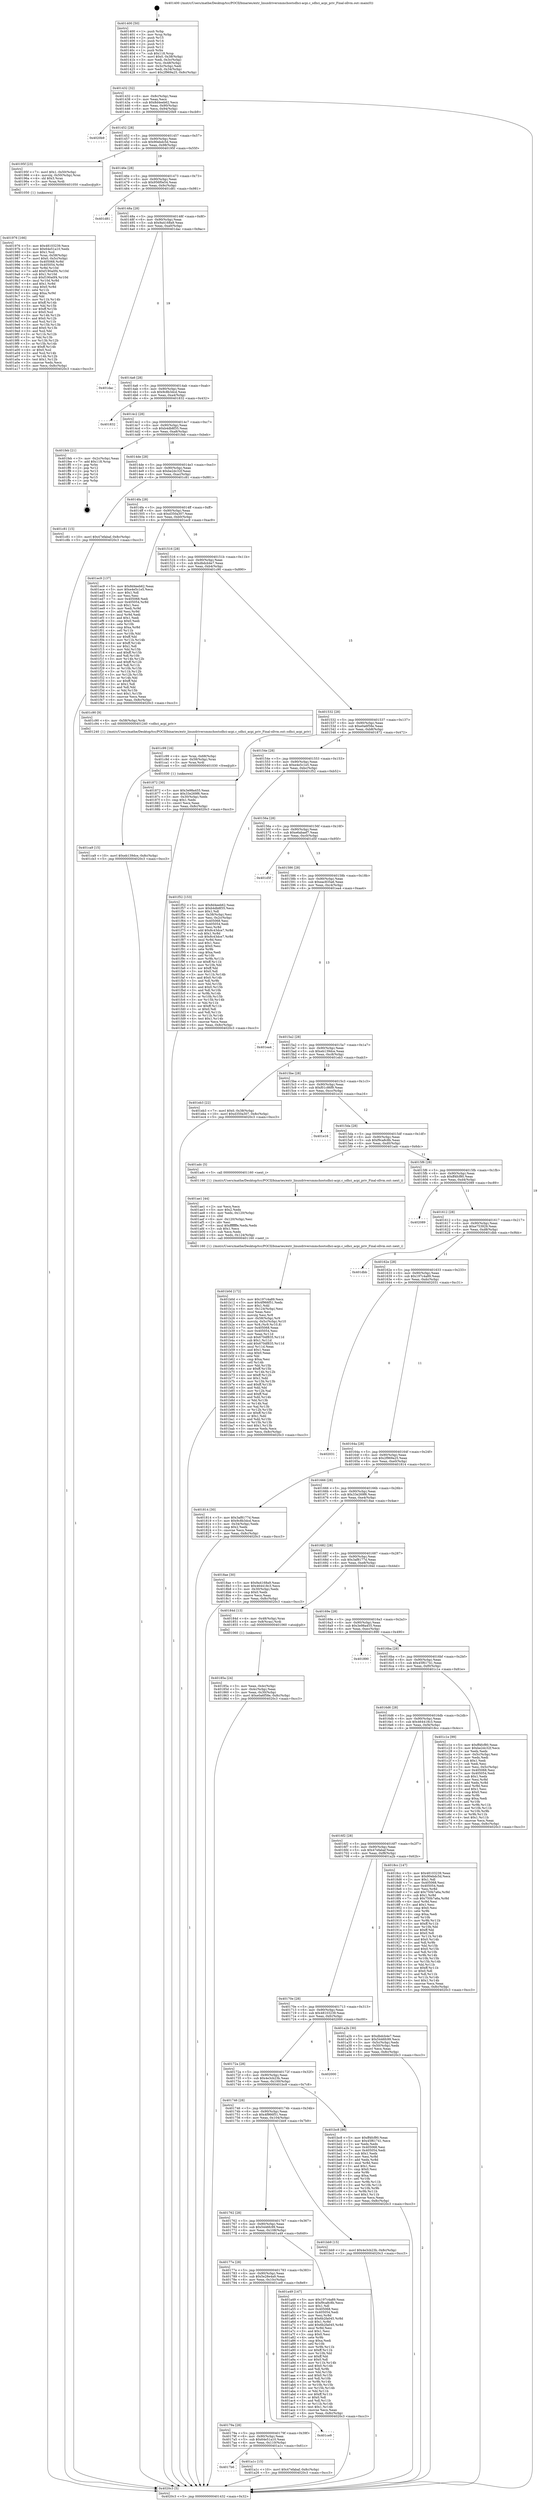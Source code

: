 digraph "0x401400" {
  label = "0x401400 (/mnt/c/Users/mathe/Desktop/tcc/POCII/binaries/extr_linuxdriversmmchostsdhci-acpi.c_sdhci_acpi_priv_Final-ollvm.out::main(0))"
  labelloc = "t"
  node[shape=record]

  Entry [label="",width=0.3,height=0.3,shape=circle,fillcolor=black,style=filled]
  "0x401432" [label="{
     0x401432 [32]\l
     | [instrs]\l
     &nbsp;&nbsp;0x401432 \<+6\>: mov -0x8c(%rbp),%eax\l
     &nbsp;&nbsp;0x401438 \<+2\>: mov %eax,%ecx\l
     &nbsp;&nbsp;0x40143a \<+6\>: sub $0x8d4eeb62,%ecx\l
     &nbsp;&nbsp;0x401440 \<+6\>: mov %eax,-0x90(%rbp)\l
     &nbsp;&nbsp;0x401446 \<+6\>: mov %ecx,-0x94(%rbp)\l
     &nbsp;&nbsp;0x40144c \<+6\>: je 00000000004020b9 \<main+0xcb9\>\l
  }"]
  "0x4020b9" [label="{
     0x4020b9\l
  }", style=dashed]
  "0x401452" [label="{
     0x401452 [28]\l
     | [instrs]\l
     &nbsp;&nbsp;0x401452 \<+5\>: jmp 0000000000401457 \<main+0x57\>\l
     &nbsp;&nbsp;0x401457 \<+6\>: mov -0x90(%rbp),%eax\l
     &nbsp;&nbsp;0x40145d \<+5\>: sub $0x90ebdc5d,%eax\l
     &nbsp;&nbsp;0x401462 \<+6\>: mov %eax,-0x98(%rbp)\l
     &nbsp;&nbsp;0x401468 \<+6\>: je 000000000040195f \<main+0x55f\>\l
  }"]
  Exit [label="",width=0.3,height=0.3,shape=circle,fillcolor=black,style=filled,peripheries=2]
  "0x40195f" [label="{
     0x40195f [23]\l
     | [instrs]\l
     &nbsp;&nbsp;0x40195f \<+7\>: movl $0x1,-0x50(%rbp)\l
     &nbsp;&nbsp;0x401966 \<+4\>: movslq -0x50(%rbp),%rax\l
     &nbsp;&nbsp;0x40196a \<+4\>: shl $0x3,%rax\l
     &nbsp;&nbsp;0x40196e \<+3\>: mov %rax,%rdi\l
     &nbsp;&nbsp;0x401971 \<+5\>: call 0000000000401050 \<malloc@plt\>\l
     | [calls]\l
     &nbsp;&nbsp;0x401050 \{1\} (unknown)\l
  }"]
  "0x40146e" [label="{
     0x40146e [28]\l
     | [instrs]\l
     &nbsp;&nbsp;0x40146e \<+5\>: jmp 0000000000401473 \<main+0x73\>\l
     &nbsp;&nbsp;0x401473 \<+6\>: mov -0x90(%rbp),%eax\l
     &nbsp;&nbsp;0x401479 \<+5\>: sub $0x956f0e54,%eax\l
     &nbsp;&nbsp;0x40147e \<+6\>: mov %eax,-0x9c(%rbp)\l
     &nbsp;&nbsp;0x401484 \<+6\>: je 0000000000401d81 \<main+0x981\>\l
  }"]
  "0x401ca9" [label="{
     0x401ca9 [15]\l
     | [instrs]\l
     &nbsp;&nbsp;0x401ca9 \<+10\>: movl $0xeb139dce,-0x8c(%rbp)\l
     &nbsp;&nbsp;0x401cb3 \<+5\>: jmp 00000000004020c3 \<main+0xcc3\>\l
  }"]
  "0x401d81" [label="{
     0x401d81\l
  }", style=dashed]
  "0x40148a" [label="{
     0x40148a [28]\l
     | [instrs]\l
     &nbsp;&nbsp;0x40148a \<+5\>: jmp 000000000040148f \<main+0x8f\>\l
     &nbsp;&nbsp;0x40148f \<+6\>: mov -0x90(%rbp),%eax\l
     &nbsp;&nbsp;0x401495 \<+5\>: sub $0x9a4168a9,%eax\l
     &nbsp;&nbsp;0x40149a \<+6\>: mov %eax,-0xa0(%rbp)\l
     &nbsp;&nbsp;0x4014a0 \<+6\>: je 0000000000401dac \<main+0x9ac\>\l
  }"]
  "0x401c99" [label="{
     0x401c99 [16]\l
     | [instrs]\l
     &nbsp;&nbsp;0x401c99 \<+4\>: mov %rax,-0x68(%rbp)\l
     &nbsp;&nbsp;0x401c9d \<+4\>: mov -0x58(%rbp),%rax\l
     &nbsp;&nbsp;0x401ca1 \<+3\>: mov %rax,%rdi\l
     &nbsp;&nbsp;0x401ca4 \<+5\>: call 0000000000401030 \<free@plt\>\l
     | [calls]\l
     &nbsp;&nbsp;0x401030 \{1\} (unknown)\l
  }"]
  "0x401dac" [label="{
     0x401dac\l
  }", style=dashed]
  "0x4014a6" [label="{
     0x4014a6 [28]\l
     | [instrs]\l
     &nbsp;&nbsp;0x4014a6 \<+5\>: jmp 00000000004014ab \<main+0xab\>\l
     &nbsp;&nbsp;0x4014ab \<+6\>: mov -0x90(%rbp),%eax\l
     &nbsp;&nbsp;0x4014b1 \<+5\>: sub $0x9c8b3dcd,%eax\l
     &nbsp;&nbsp;0x4014b6 \<+6\>: mov %eax,-0xa4(%rbp)\l
     &nbsp;&nbsp;0x4014bc \<+6\>: je 0000000000401832 \<main+0x432\>\l
  }"]
  "0x401b0d" [label="{
     0x401b0d [172]\l
     | [instrs]\l
     &nbsp;&nbsp;0x401b0d \<+5\>: mov $0x197c4a89,%ecx\l
     &nbsp;&nbsp;0x401b12 \<+5\>: mov $0x4f966f51,%edx\l
     &nbsp;&nbsp;0x401b17 \<+3\>: mov $0x1,%dil\l
     &nbsp;&nbsp;0x401b1a \<+6\>: mov -0x124(%rbp),%esi\l
     &nbsp;&nbsp;0x401b20 \<+3\>: imul %eax,%esi\l
     &nbsp;&nbsp;0x401b23 \<+3\>: movslq %esi,%r8\l
     &nbsp;&nbsp;0x401b26 \<+4\>: mov -0x58(%rbp),%r9\l
     &nbsp;&nbsp;0x401b2a \<+4\>: movslq -0x5c(%rbp),%r10\l
     &nbsp;&nbsp;0x401b2e \<+4\>: mov %r8,(%r9,%r10,8)\l
     &nbsp;&nbsp;0x401b32 \<+7\>: mov 0x405068,%eax\l
     &nbsp;&nbsp;0x401b39 \<+7\>: mov 0x405054,%esi\l
     &nbsp;&nbsp;0x401b40 \<+3\>: mov %eax,%r11d\l
     &nbsp;&nbsp;0x401b43 \<+7\>: sub $0x670df835,%r11d\l
     &nbsp;&nbsp;0x401b4a \<+4\>: sub $0x1,%r11d\l
     &nbsp;&nbsp;0x401b4e \<+7\>: add $0x670df835,%r11d\l
     &nbsp;&nbsp;0x401b55 \<+4\>: imul %r11d,%eax\l
     &nbsp;&nbsp;0x401b59 \<+3\>: and $0x1,%eax\l
     &nbsp;&nbsp;0x401b5c \<+3\>: cmp $0x0,%eax\l
     &nbsp;&nbsp;0x401b5f \<+3\>: sete %bl\l
     &nbsp;&nbsp;0x401b62 \<+3\>: cmp $0xa,%esi\l
     &nbsp;&nbsp;0x401b65 \<+4\>: setl %r14b\l
     &nbsp;&nbsp;0x401b69 \<+3\>: mov %bl,%r15b\l
     &nbsp;&nbsp;0x401b6c \<+4\>: xor $0xff,%r15b\l
     &nbsp;&nbsp;0x401b70 \<+3\>: mov %r14b,%r12b\l
     &nbsp;&nbsp;0x401b73 \<+4\>: xor $0xff,%r12b\l
     &nbsp;&nbsp;0x401b77 \<+4\>: xor $0x1,%dil\l
     &nbsp;&nbsp;0x401b7b \<+3\>: mov %r15b,%r13b\l
     &nbsp;&nbsp;0x401b7e \<+4\>: and $0xff,%r13b\l
     &nbsp;&nbsp;0x401b82 \<+3\>: and %dil,%bl\l
     &nbsp;&nbsp;0x401b85 \<+3\>: mov %r12b,%al\l
     &nbsp;&nbsp;0x401b88 \<+2\>: and $0xff,%al\l
     &nbsp;&nbsp;0x401b8a \<+3\>: and %dil,%r14b\l
     &nbsp;&nbsp;0x401b8d \<+3\>: or %bl,%r13b\l
     &nbsp;&nbsp;0x401b90 \<+3\>: or %r14b,%al\l
     &nbsp;&nbsp;0x401b93 \<+3\>: xor %al,%r13b\l
     &nbsp;&nbsp;0x401b96 \<+3\>: or %r12b,%r15b\l
     &nbsp;&nbsp;0x401b99 \<+4\>: xor $0xff,%r15b\l
     &nbsp;&nbsp;0x401b9d \<+4\>: or $0x1,%dil\l
     &nbsp;&nbsp;0x401ba1 \<+3\>: and %dil,%r15b\l
     &nbsp;&nbsp;0x401ba4 \<+3\>: or %r15b,%r13b\l
     &nbsp;&nbsp;0x401ba7 \<+4\>: test $0x1,%r13b\l
     &nbsp;&nbsp;0x401bab \<+3\>: cmovne %edx,%ecx\l
     &nbsp;&nbsp;0x401bae \<+6\>: mov %ecx,-0x8c(%rbp)\l
     &nbsp;&nbsp;0x401bb4 \<+5\>: jmp 00000000004020c3 \<main+0xcc3\>\l
  }"]
  "0x401832" [label="{
     0x401832\l
  }", style=dashed]
  "0x4014c2" [label="{
     0x4014c2 [28]\l
     | [instrs]\l
     &nbsp;&nbsp;0x4014c2 \<+5\>: jmp 00000000004014c7 \<main+0xc7\>\l
     &nbsp;&nbsp;0x4014c7 \<+6\>: mov -0x90(%rbp),%eax\l
     &nbsp;&nbsp;0x4014cd \<+5\>: sub $0xb4db8f35,%eax\l
     &nbsp;&nbsp;0x4014d2 \<+6\>: mov %eax,-0xa8(%rbp)\l
     &nbsp;&nbsp;0x4014d8 \<+6\>: je 0000000000401feb \<main+0xbeb\>\l
  }"]
  "0x401ae1" [label="{
     0x401ae1 [44]\l
     | [instrs]\l
     &nbsp;&nbsp;0x401ae1 \<+2\>: xor %ecx,%ecx\l
     &nbsp;&nbsp;0x401ae3 \<+5\>: mov $0x2,%edx\l
     &nbsp;&nbsp;0x401ae8 \<+6\>: mov %edx,-0x120(%rbp)\l
     &nbsp;&nbsp;0x401aee \<+1\>: cltd\l
     &nbsp;&nbsp;0x401aef \<+6\>: mov -0x120(%rbp),%esi\l
     &nbsp;&nbsp;0x401af5 \<+2\>: idiv %esi\l
     &nbsp;&nbsp;0x401af7 \<+6\>: imul $0xfffffffe,%edx,%edx\l
     &nbsp;&nbsp;0x401afd \<+3\>: sub $0x1,%ecx\l
     &nbsp;&nbsp;0x401b00 \<+2\>: sub %ecx,%edx\l
     &nbsp;&nbsp;0x401b02 \<+6\>: mov %edx,-0x124(%rbp)\l
     &nbsp;&nbsp;0x401b08 \<+5\>: call 0000000000401160 \<next_i\>\l
     | [calls]\l
     &nbsp;&nbsp;0x401160 \{1\} (/mnt/c/Users/mathe/Desktop/tcc/POCII/binaries/extr_linuxdriversmmchostsdhci-acpi.c_sdhci_acpi_priv_Final-ollvm.out::next_i)\l
  }"]
  "0x401feb" [label="{
     0x401feb [21]\l
     | [instrs]\l
     &nbsp;&nbsp;0x401feb \<+3\>: mov -0x2c(%rbp),%eax\l
     &nbsp;&nbsp;0x401fee \<+7\>: add $0x118,%rsp\l
     &nbsp;&nbsp;0x401ff5 \<+1\>: pop %rbx\l
     &nbsp;&nbsp;0x401ff6 \<+2\>: pop %r12\l
     &nbsp;&nbsp;0x401ff8 \<+2\>: pop %r13\l
     &nbsp;&nbsp;0x401ffa \<+2\>: pop %r14\l
     &nbsp;&nbsp;0x401ffc \<+2\>: pop %r15\l
     &nbsp;&nbsp;0x401ffe \<+1\>: pop %rbp\l
     &nbsp;&nbsp;0x401fff \<+1\>: ret\l
  }"]
  "0x4014de" [label="{
     0x4014de [28]\l
     | [instrs]\l
     &nbsp;&nbsp;0x4014de \<+5\>: jmp 00000000004014e3 \<main+0xe3\>\l
     &nbsp;&nbsp;0x4014e3 \<+6\>: mov -0x90(%rbp),%eax\l
     &nbsp;&nbsp;0x4014e9 \<+5\>: sub $0xbe2dc32f,%eax\l
     &nbsp;&nbsp;0x4014ee \<+6\>: mov %eax,-0xac(%rbp)\l
     &nbsp;&nbsp;0x4014f4 \<+6\>: je 0000000000401c81 \<main+0x881\>\l
  }"]
  "0x4017b6" [label="{
     0x4017b6\l
  }", style=dashed]
  "0x401c81" [label="{
     0x401c81 [15]\l
     | [instrs]\l
     &nbsp;&nbsp;0x401c81 \<+10\>: movl $0x47efabaf,-0x8c(%rbp)\l
     &nbsp;&nbsp;0x401c8b \<+5\>: jmp 00000000004020c3 \<main+0xcc3\>\l
  }"]
  "0x4014fa" [label="{
     0x4014fa [28]\l
     | [instrs]\l
     &nbsp;&nbsp;0x4014fa \<+5\>: jmp 00000000004014ff \<main+0xff\>\l
     &nbsp;&nbsp;0x4014ff \<+6\>: mov -0x90(%rbp),%eax\l
     &nbsp;&nbsp;0x401505 \<+5\>: sub $0xd350a307,%eax\l
     &nbsp;&nbsp;0x40150a \<+6\>: mov %eax,-0xb0(%rbp)\l
     &nbsp;&nbsp;0x401510 \<+6\>: je 0000000000401ec9 \<main+0xac9\>\l
  }"]
  "0x401a1c" [label="{
     0x401a1c [15]\l
     | [instrs]\l
     &nbsp;&nbsp;0x401a1c \<+10\>: movl $0x47efabaf,-0x8c(%rbp)\l
     &nbsp;&nbsp;0x401a26 \<+5\>: jmp 00000000004020c3 \<main+0xcc3\>\l
  }"]
  "0x401ec9" [label="{
     0x401ec9 [137]\l
     | [instrs]\l
     &nbsp;&nbsp;0x401ec9 \<+5\>: mov $0x8d4eeb62,%eax\l
     &nbsp;&nbsp;0x401ece \<+5\>: mov $0xe4e5c1e5,%ecx\l
     &nbsp;&nbsp;0x401ed3 \<+2\>: mov $0x1,%dl\l
     &nbsp;&nbsp;0x401ed5 \<+2\>: xor %esi,%esi\l
     &nbsp;&nbsp;0x401ed7 \<+7\>: mov 0x405068,%edi\l
     &nbsp;&nbsp;0x401ede \<+8\>: mov 0x405054,%r8d\l
     &nbsp;&nbsp;0x401ee6 \<+3\>: sub $0x1,%esi\l
     &nbsp;&nbsp;0x401ee9 \<+3\>: mov %edi,%r9d\l
     &nbsp;&nbsp;0x401eec \<+3\>: add %esi,%r9d\l
     &nbsp;&nbsp;0x401eef \<+4\>: imul %r9d,%edi\l
     &nbsp;&nbsp;0x401ef3 \<+3\>: and $0x1,%edi\l
     &nbsp;&nbsp;0x401ef6 \<+3\>: cmp $0x0,%edi\l
     &nbsp;&nbsp;0x401ef9 \<+4\>: sete %r10b\l
     &nbsp;&nbsp;0x401efd \<+4\>: cmp $0xa,%r8d\l
     &nbsp;&nbsp;0x401f01 \<+4\>: setl %r11b\l
     &nbsp;&nbsp;0x401f05 \<+3\>: mov %r10b,%bl\l
     &nbsp;&nbsp;0x401f08 \<+3\>: xor $0xff,%bl\l
     &nbsp;&nbsp;0x401f0b \<+3\>: mov %r11b,%r14b\l
     &nbsp;&nbsp;0x401f0e \<+4\>: xor $0xff,%r14b\l
     &nbsp;&nbsp;0x401f12 \<+3\>: xor $0x1,%dl\l
     &nbsp;&nbsp;0x401f15 \<+3\>: mov %bl,%r15b\l
     &nbsp;&nbsp;0x401f18 \<+4\>: and $0xff,%r15b\l
     &nbsp;&nbsp;0x401f1c \<+3\>: and %dl,%r10b\l
     &nbsp;&nbsp;0x401f1f \<+3\>: mov %r14b,%r12b\l
     &nbsp;&nbsp;0x401f22 \<+4\>: and $0xff,%r12b\l
     &nbsp;&nbsp;0x401f26 \<+3\>: and %dl,%r11b\l
     &nbsp;&nbsp;0x401f29 \<+3\>: or %r10b,%r15b\l
     &nbsp;&nbsp;0x401f2c \<+3\>: or %r11b,%r12b\l
     &nbsp;&nbsp;0x401f2f \<+3\>: xor %r12b,%r15b\l
     &nbsp;&nbsp;0x401f32 \<+3\>: or %r14b,%bl\l
     &nbsp;&nbsp;0x401f35 \<+3\>: xor $0xff,%bl\l
     &nbsp;&nbsp;0x401f38 \<+3\>: or $0x1,%dl\l
     &nbsp;&nbsp;0x401f3b \<+2\>: and %dl,%bl\l
     &nbsp;&nbsp;0x401f3d \<+3\>: or %bl,%r15b\l
     &nbsp;&nbsp;0x401f40 \<+4\>: test $0x1,%r15b\l
     &nbsp;&nbsp;0x401f44 \<+3\>: cmovne %ecx,%eax\l
     &nbsp;&nbsp;0x401f47 \<+6\>: mov %eax,-0x8c(%rbp)\l
     &nbsp;&nbsp;0x401f4d \<+5\>: jmp 00000000004020c3 \<main+0xcc3\>\l
  }"]
  "0x401516" [label="{
     0x401516 [28]\l
     | [instrs]\l
     &nbsp;&nbsp;0x401516 \<+5\>: jmp 000000000040151b \<main+0x11b\>\l
     &nbsp;&nbsp;0x40151b \<+6\>: mov -0x90(%rbp),%eax\l
     &nbsp;&nbsp;0x401521 \<+5\>: sub $0xdbdcb4e7,%eax\l
     &nbsp;&nbsp;0x401526 \<+6\>: mov %eax,-0xb4(%rbp)\l
     &nbsp;&nbsp;0x40152c \<+6\>: je 0000000000401c90 \<main+0x890\>\l
  }"]
  "0x40179a" [label="{
     0x40179a [28]\l
     | [instrs]\l
     &nbsp;&nbsp;0x40179a \<+5\>: jmp 000000000040179f \<main+0x39f\>\l
     &nbsp;&nbsp;0x40179f \<+6\>: mov -0x90(%rbp),%eax\l
     &nbsp;&nbsp;0x4017a5 \<+5\>: sub $0x64e51a10,%eax\l
     &nbsp;&nbsp;0x4017aa \<+6\>: mov %eax,-0x110(%rbp)\l
     &nbsp;&nbsp;0x4017b0 \<+6\>: je 0000000000401a1c \<main+0x61c\>\l
  }"]
  "0x401c90" [label="{
     0x401c90 [9]\l
     | [instrs]\l
     &nbsp;&nbsp;0x401c90 \<+4\>: mov -0x58(%rbp),%rdi\l
     &nbsp;&nbsp;0x401c94 \<+5\>: call 0000000000401240 \<sdhci_acpi_priv\>\l
     | [calls]\l
     &nbsp;&nbsp;0x401240 \{1\} (/mnt/c/Users/mathe/Desktop/tcc/POCII/binaries/extr_linuxdriversmmchostsdhci-acpi.c_sdhci_acpi_priv_Final-ollvm.out::sdhci_acpi_priv)\l
  }"]
  "0x401532" [label="{
     0x401532 [28]\l
     | [instrs]\l
     &nbsp;&nbsp;0x401532 \<+5\>: jmp 0000000000401537 \<main+0x137\>\l
     &nbsp;&nbsp;0x401537 \<+6\>: mov -0x90(%rbp),%eax\l
     &nbsp;&nbsp;0x40153d \<+5\>: sub $0xe0a6f58e,%eax\l
     &nbsp;&nbsp;0x401542 \<+6\>: mov %eax,-0xb8(%rbp)\l
     &nbsp;&nbsp;0x401548 \<+6\>: je 0000000000401872 \<main+0x472\>\l
  }"]
  "0x401ce9" [label="{
     0x401ce9\l
  }", style=dashed]
  "0x401872" [label="{
     0x401872 [30]\l
     | [instrs]\l
     &nbsp;&nbsp;0x401872 \<+5\>: mov $0x3e98a455,%eax\l
     &nbsp;&nbsp;0x401877 \<+5\>: mov $0x33e269f6,%ecx\l
     &nbsp;&nbsp;0x40187c \<+3\>: mov -0x30(%rbp),%edx\l
     &nbsp;&nbsp;0x40187f \<+3\>: cmp $0x1,%edx\l
     &nbsp;&nbsp;0x401882 \<+3\>: cmovl %ecx,%eax\l
     &nbsp;&nbsp;0x401885 \<+6\>: mov %eax,-0x8c(%rbp)\l
     &nbsp;&nbsp;0x40188b \<+5\>: jmp 00000000004020c3 \<main+0xcc3\>\l
  }"]
  "0x40154e" [label="{
     0x40154e [28]\l
     | [instrs]\l
     &nbsp;&nbsp;0x40154e \<+5\>: jmp 0000000000401553 \<main+0x153\>\l
     &nbsp;&nbsp;0x401553 \<+6\>: mov -0x90(%rbp),%eax\l
     &nbsp;&nbsp;0x401559 \<+5\>: sub $0xe4e5c1e5,%eax\l
     &nbsp;&nbsp;0x40155e \<+6\>: mov %eax,-0xbc(%rbp)\l
     &nbsp;&nbsp;0x401564 \<+6\>: je 0000000000401f52 \<main+0xb52\>\l
  }"]
  "0x40177e" [label="{
     0x40177e [28]\l
     | [instrs]\l
     &nbsp;&nbsp;0x40177e \<+5\>: jmp 0000000000401783 \<main+0x383\>\l
     &nbsp;&nbsp;0x401783 \<+6\>: mov -0x90(%rbp),%eax\l
     &nbsp;&nbsp;0x401789 \<+5\>: sub $0x5e28e4a9,%eax\l
     &nbsp;&nbsp;0x40178e \<+6\>: mov %eax,-0x10c(%rbp)\l
     &nbsp;&nbsp;0x401794 \<+6\>: je 0000000000401ce9 \<main+0x8e9\>\l
  }"]
  "0x401f52" [label="{
     0x401f52 [153]\l
     | [instrs]\l
     &nbsp;&nbsp;0x401f52 \<+5\>: mov $0x8d4eeb62,%eax\l
     &nbsp;&nbsp;0x401f57 \<+5\>: mov $0xb4db8f35,%ecx\l
     &nbsp;&nbsp;0x401f5c \<+2\>: mov $0x1,%dl\l
     &nbsp;&nbsp;0x401f5e \<+3\>: mov -0x38(%rbp),%esi\l
     &nbsp;&nbsp;0x401f61 \<+3\>: mov %esi,-0x2c(%rbp)\l
     &nbsp;&nbsp;0x401f64 \<+7\>: mov 0x405068,%esi\l
     &nbsp;&nbsp;0x401f6b \<+7\>: mov 0x405054,%edi\l
     &nbsp;&nbsp;0x401f72 \<+3\>: mov %esi,%r8d\l
     &nbsp;&nbsp;0x401f75 \<+7\>: add $0x8c43dce7,%r8d\l
     &nbsp;&nbsp;0x401f7c \<+4\>: sub $0x1,%r8d\l
     &nbsp;&nbsp;0x401f80 \<+7\>: sub $0x8c43dce7,%r8d\l
     &nbsp;&nbsp;0x401f87 \<+4\>: imul %r8d,%esi\l
     &nbsp;&nbsp;0x401f8b \<+3\>: and $0x1,%esi\l
     &nbsp;&nbsp;0x401f8e \<+3\>: cmp $0x0,%esi\l
     &nbsp;&nbsp;0x401f91 \<+4\>: sete %r9b\l
     &nbsp;&nbsp;0x401f95 \<+3\>: cmp $0xa,%edi\l
     &nbsp;&nbsp;0x401f98 \<+4\>: setl %r10b\l
     &nbsp;&nbsp;0x401f9c \<+3\>: mov %r9b,%r11b\l
     &nbsp;&nbsp;0x401f9f \<+4\>: xor $0xff,%r11b\l
     &nbsp;&nbsp;0x401fa3 \<+3\>: mov %r10b,%bl\l
     &nbsp;&nbsp;0x401fa6 \<+3\>: xor $0xff,%bl\l
     &nbsp;&nbsp;0x401fa9 \<+3\>: xor $0x0,%dl\l
     &nbsp;&nbsp;0x401fac \<+3\>: mov %r11b,%r14b\l
     &nbsp;&nbsp;0x401faf \<+4\>: and $0x0,%r14b\l
     &nbsp;&nbsp;0x401fb3 \<+3\>: and %dl,%r9b\l
     &nbsp;&nbsp;0x401fb6 \<+3\>: mov %bl,%r15b\l
     &nbsp;&nbsp;0x401fb9 \<+4\>: and $0x0,%r15b\l
     &nbsp;&nbsp;0x401fbd \<+3\>: and %dl,%r10b\l
     &nbsp;&nbsp;0x401fc0 \<+3\>: or %r9b,%r14b\l
     &nbsp;&nbsp;0x401fc3 \<+3\>: or %r10b,%r15b\l
     &nbsp;&nbsp;0x401fc6 \<+3\>: xor %r15b,%r14b\l
     &nbsp;&nbsp;0x401fc9 \<+3\>: or %bl,%r11b\l
     &nbsp;&nbsp;0x401fcc \<+4\>: xor $0xff,%r11b\l
     &nbsp;&nbsp;0x401fd0 \<+3\>: or $0x0,%dl\l
     &nbsp;&nbsp;0x401fd3 \<+3\>: and %dl,%r11b\l
     &nbsp;&nbsp;0x401fd6 \<+3\>: or %r11b,%r14b\l
     &nbsp;&nbsp;0x401fd9 \<+4\>: test $0x1,%r14b\l
     &nbsp;&nbsp;0x401fdd \<+3\>: cmovne %ecx,%eax\l
     &nbsp;&nbsp;0x401fe0 \<+6\>: mov %eax,-0x8c(%rbp)\l
     &nbsp;&nbsp;0x401fe6 \<+5\>: jmp 00000000004020c3 \<main+0xcc3\>\l
  }"]
  "0x40156a" [label="{
     0x40156a [28]\l
     | [instrs]\l
     &nbsp;&nbsp;0x40156a \<+5\>: jmp 000000000040156f \<main+0x16f\>\l
     &nbsp;&nbsp;0x40156f \<+6\>: mov -0x90(%rbp),%eax\l
     &nbsp;&nbsp;0x401575 \<+5\>: sub $0xe6abaef7,%eax\l
     &nbsp;&nbsp;0x40157a \<+6\>: mov %eax,-0xc0(%rbp)\l
     &nbsp;&nbsp;0x401580 \<+6\>: je 0000000000401d5f \<main+0x95f\>\l
  }"]
  "0x401a49" [label="{
     0x401a49 [147]\l
     | [instrs]\l
     &nbsp;&nbsp;0x401a49 \<+5\>: mov $0x197c4a89,%eax\l
     &nbsp;&nbsp;0x401a4e \<+5\>: mov $0xf9ca8c8b,%ecx\l
     &nbsp;&nbsp;0x401a53 \<+2\>: mov $0x1,%dl\l
     &nbsp;&nbsp;0x401a55 \<+7\>: mov 0x405068,%esi\l
     &nbsp;&nbsp;0x401a5c \<+7\>: mov 0x405054,%edi\l
     &nbsp;&nbsp;0x401a63 \<+3\>: mov %esi,%r8d\l
     &nbsp;&nbsp;0x401a66 \<+7\>: sub $0x6b2fa045,%r8d\l
     &nbsp;&nbsp;0x401a6d \<+4\>: sub $0x1,%r8d\l
     &nbsp;&nbsp;0x401a71 \<+7\>: add $0x6b2fa045,%r8d\l
     &nbsp;&nbsp;0x401a78 \<+4\>: imul %r8d,%esi\l
     &nbsp;&nbsp;0x401a7c \<+3\>: and $0x1,%esi\l
     &nbsp;&nbsp;0x401a7f \<+3\>: cmp $0x0,%esi\l
     &nbsp;&nbsp;0x401a82 \<+4\>: sete %r9b\l
     &nbsp;&nbsp;0x401a86 \<+3\>: cmp $0xa,%edi\l
     &nbsp;&nbsp;0x401a89 \<+4\>: setl %r10b\l
     &nbsp;&nbsp;0x401a8d \<+3\>: mov %r9b,%r11b\l
     &nbsp;&nbsp;0x401a90 \<+4\>: xor $0xff,%r11b\l
     &nbsp;&nbsp;0x401a94 \<+3\>: mov %r10b,%bl\l
     &nbsp;&nbsp;0x401a97 \<+3\>: xor $0xff,%bl\l
     &nbsp;&nbsp;0x401a9a \<+3\>: xor $0x0,%dl\l
     &nbsp;&nbsp;0x401a9d \<+3\>: mov %r11b,%r14b\l
     &nbsp;&nbsp;0x401aa0 \<+4\>: and $0x0,%r14b\l
     &nbsp;&nbsp;0x401aa4 \<+3\>: and %dl,%r9b\l
     &nbsp;&nbsp;0x401aa7 \<+3\>: mov %bl,%r15b\l
     &nbsp;&nbsp;0x401aaa \<+4\>: and $0x0,%r15b\l
     &nbsp;&nbsp;0x401aae \<+3\>: and %dl,%r10b\l
     &nbsp;&nbsp;0x401ab1 \<+3\>: or %r9b,%r14b\l
     &nbsp;&nbsp;0x401ab4 \<+3\>: or %r10b,%r15b\l
     &nbsp;&nbsp;0x401ab7 \<+3\>: xor %r15b,%r14b\l
     &nbsp;&nbsp;0x401aba \<+3\>: or %bl,%r11b\l
     &nbsp;&nbsp;0x401abd \<+4\>: xor $0xff,%r11b\l
     &nbsp;&nbsp;0x401ac1 \<+3\>: or $0x0,%dl\l
     &nbsp;&nbsp;0x401ac4 \<+3\>: and %dl,%r11b\l
     &nbsp;&nbsp;0x401ac7 \<+3\>: or %r11b,%r14b\l
     &nbsp;&nbsp;0x401aca \<+4\>: test $0x1,%r14b\l
     &nbsp;&nbsp;0x401ace \<+3\>: cmovne %ecx,%eax\l
     &nbsp;&nbsp;0x401ad1 \<+6\>: mov %eax,-0x8c(%rbp)\l
     &nbsp;&nbsp;0x401ad7 \<+5\>: jmp 00000000004020c3 \<main+0xcc3\>\l
  }"]
  "0x401d5f" [label="{
     0x401d5f\l
  }", style=dashed]
  "0x401586" [label="{
     0x401586 [28]\l
     | [instrs]\l
     &nbsp;&nbsp;0x401586 \<+5\>: jmp 000000000040158b \<main+0x18b\>\l
     &nbsp;&nbsp;0x40158b \<+6\>: mov -0x90(%rbp),%eax\l
     &nbsp;&nbsp;0x401591 \<+5\>: sub $0xeac835a6,%eax\l
     &nbsp;&nbsp;0x401596 \<+6\>: mov %eax,-0xc4(%rbp)\l
     &nbsp;&nbsp;0x40159c \<+6\>: je 0000000000401ea4 \<main+0xaa4\>\l
  }"]
  "0x401762" [label="{
     0x401762 [28]\l
     | [instrs]\l
     &nbsp;&nbsp;0x401762 \<+5\>: jmp 0000000000401767 \<main+0x367\>\l
     &nbsp;&nbsp;0x401767 \<+6\>: mov -0x90(%rbp),%eax\l
     &nbsp;&nbsp;0x40176d \<+5\>: sub $0x5446fc99,%eax\l
     &nbsp;&nbsp;0x401772 \<+6\>: mov %eax,-0x108(%rbp)\l
     &nbsp;&nbsp;0x401778 \<+6\>: je 0000000000401a49 \<main+0x649\>\l
  }"]
  "0x401ea4" [label="{
     0x401ea4\l
  }", style=dashed]
  "0x4015a2" [label="{
     0x4015a2 [28]\l
     | [instrs]\l
     &nbsp;&nbsp;0x4015a2 \<+5\>: jmp 00000000004015a7 \<main+0x1a7\>\l
     &nbsp;&nbsp;0x4015a7 \<+6\>: mov -0x90(%rbp),%eax\l
     &nbsp;&nbsp;0x4015ad \<+5\>: sub $0xeb139dce,%eax\l
     &nbsp;&nbsp;0x4015b2 \<+6\>: mov %eax,-0xc8(%rbp)\l
     &nbsp;&nbsp;0x4015b8 \<+6\>: je 0000000000401eb3 \<main+0xab3\>\l
  }"]
  "0x401bb9" [label="{
     0x401bb9 [15]\l
     | [instrs]\l
     &nbsp;&nbsp;0x401bb9 \<+10\>: movl $0x4e3cb23b,-0x8c(%rbp)\l
     &nbsp;&nbsp;0x401bc3 \<+5\>: jmp 00000000004020c3 \<main+0xcc3\>\l
  }"]
  "0x401eb3" [label="{
     0x401eb3 [22]\l
     | [instrs]\l
     &nbsp;&nbsp;0x401eb3 \<+7\>: movl $0x0,-0x38(%rbp)\l
     &nbsp;&nbsp;0x401eba \<+10\>: movl $0xd350a307,-0x8c(%rbp)\l
     &nbsp;&nbsp;0x401ec4 \<+5\>: jmp 00000000004020c3 \<main+0xcc3\>\l
  }"]
  "0x4015be" [label="{
     0x4015be [28]\l
     | [instrs]\l
     &nbsp;&nbsp;0x4015be \<+5\>: jmp 00000000004015c3 \<main+0x1c3\>\l
     &nbsp;&nbsp;0x4015c3 \<+6\>: mov -0x90(%rbp),%eax\l
     &nbsp;&nbsp;0x4015c9 \<+5\>: sub $0xf01c86f9,%eax\l
     &nbsp;&nbsp;0x4015ce \<+6\>: mov %eax,-0xcc(%rbp)\l
     &nbsp;&nbsp;0x4015d4 \<+6\>: je 0000000000401e16 \<main+0xa16\>\l
  }"]
  "0x401746" [label="{
     0x401746 [28]\l
     | [instrs]\l
     &nbsp;&nbsp;0x401746 \<+5\>: jmp 000000000040174b \<main+0x34b\>\l
     &nbsp;&nbsp;0x40174b \<+6\>: mov -0x90(%rbp),%eax\l
     &nbsp;&nbsp;0x401751 \<+5\>: sub $0x4f966f51,%eax\l
     &nbsp;&nbsp;0x401756 \<+6\>: mov %eax,-0x104(%rbp)\l
     &nbsp;&nbsp;0x40175c \<+6\>: je 0000000000401bb9 \<main+0x7b9\>\l
  }"]
  "0x401e16" [label="{
     0x401e16\l
  }", style=dashed]
  "0x4015da" [label="{
     0x4015da [28]\l
     | [instrs]\l
     &nbsp;&nbsp;0x4015da \<+5\>: jmp 00000000004015df \<main+0x1df\>\l
     &nbsp;&nbsp;0x4015df \<+6\>: mov -0x90(%rbp),%eax\l
     &nbsp;&nbsp;0x4015e5 \<+5\>: sub $0xf9ca8c8b,%eax\l
     &nbsp;&nbsp;0x4015ea \<+6\>: mov %eax,-0xd0(%rbp)\l
     &nbsp;&nbsp;0x4015f0 \<+6\>: je 0000000000401adc \<main+0x6dc\>\l
  }"]
  "0x401bc8" [label="{
     0x401bc8 [86]\l
     | [instrs]\l
     &nbsp;&nbsp;0x401bc8 \<+5\>: mov $0xff4fcf80,%eax\l
     &nbsp;&nbsp;0x401bcd \<+5\>: mov $0x45f61741,%ecx\l
     &nbsp;&nbsp;0x401bd2 \<+2\>: xor %edx,%edx\l
     &nbsp;&nbsp;0x401bd4 \<+7\>: mov 0x405068,%esi\l
     &nbsp;&nbsp;0x401bdb \<+7\>: mov 0x405054,%edi\l
     &nbsp;&nbsp;0x401be2 \<+3\>: sub $0x1,%edx\l
     &nbsp;&nbsp;0x401be5 \<+3\>: mov %esi,%r8d\l
     &nbsp;&nbsp;0x401be8 \<+3\>: add %edx,%r8d\l
     &nbsp;&nbsp;0x401beb \<+4\>: imul %r8d,%esi\l
     &nbsp;&nbsp;0x401bef \<+3\>: and $0x1,%esi\l
     &nbsp;&nbsp;0x401bf2 \<+3\>: cmp $0x0,%esi\l
     &nbsp;&nbsp;0x401bf5 \<+4\>: sete %r9b\l
     &nbsp;&nbsp;0x401bf9 \<+3\>: cmp $0xa,%edi\l
     &nbsp;&nbsp;0x401bfc \<+4\>: setl %r10b\l
     &nbsp;&nbsp;0x401c00 \<+3\>: mov %r9b,%r11b\l
     &nbsp;&nbsp;0x401c03 \<+3\>: and %r10b,%r11b\l
     &nbsp;&nbsp;0x401c06 \<+3\>: xor %r10b,%r9b\l
     &nbsp;&nbsp;0x401c09 \<+3\>: or %r9b,%r11b\l
     &nbsp;&nbsp;0x401c0c \<+4\>: test $0x1,%r11b\l
     &nbsp;&nbsp;0x401c10 \<+3\>: cmovne %ecx,%eax\l
     &nbsp;&nbsp;0x401c13 \<+6\>: mov %eax,-0x8c(%rbp)\l
     &nbsp;&nbsp;0x401c19 \<+5\>: jmp 00000000004020c3 \<main+0xcc3\>\l
  }"]
  "0x401adc" [label="{
     0x401adc [5]\l
     | [instrs]\l
     &nbsp;&nbsp;0x401adc \<+5\>: call 0000000000401160 \<next_i\>\l
     | [calls]\l
     &nbsp;&nbsp;0x401160 \{1\} (/mnt/c/Users/mathe/Desktop/tcc/POCII/binaries/extr_linuxdriversmmchostsdhci-acpi.c_sdhci_acpi_priv_Final-ollvm.out::next_i)\l
  }"]
  "0x4015f6" [label="{
     0x4015f6 [28]\l
     | [instrs]\l
     &nbsp;&nbsp;0x4015f6 \<+5\>: jmp 00000000004015fb \<main+0x1fb\>\l
     &nbsp;&nbsp;0x4015fb \<+6\>: mov -0x90(%rbp),%eax\l
     &nbsp;&nbsp;0x401601 \<+5\>: sub $0xff4fcf80,%eax\l
     &nbsp;&nbsp;0x401606 \<+6\>: mov %eax,-0xd4(%rbp)\l
     &nbsp;&nbsp;0x40160c \<+6\>: je 0000000000402089 \<main+0xc89\>\l
  }"]
  "0x40172a" [label="{
     0x40172a [28]\l
     | [instrs]\l
     &nbsp;&nbsp;0x40172a \<+5\>: jmp 000000000040172f \<main+0x32f\>\l
     &nbsp;&nbsp;0x40172f \<+6\>: mov -0x90(%rbp),%eax\l
     &nbsp;&nbsp;0x401735 \<+5\>: sub $0x4e3cb23b,%eax\l
     &nbsp;&nbsp;0x40173a \<+6\>: mov %eax,-0x100(%rbp)\l
     &nbsp;&nbsp;0x401740 \<+6\>: je 0000000000401bc8 \<main+0x7c8\>\l
  }"]
  "0x402089" [label="{
     0x402089\l
  }", style=dashed]
  "0x401612" [label="{
     0x401612 [28]\l
     | [instrs]\l
     &nbsp;&nbsp;0x401612 \<+5\>: jmp 0000000000401617 \<main+0x217\>\l
     &nbsp;&nbsp;0x401617 \<+6\>: mov -0x90(%rbp),%eax\l
     &nbsp;&nbsp;0x40161d \<+5\>: sub $0xe753929,%eax\l
     &nbsp;&nbsp;0x401622 \<+6\>: mov %eax,-0xd8(%rbp)\l
     &nbsp;&nbsp;0x401628 \<+6\>: je 0000000000401dbb \<main+0x9bb\>\l
  }"]
  "0x402000" [label="{
     0x402000\l
  }", style=dashed]
  "0x401dbb" [label="{
     0x401dbb\l
  }", style=dashed]
  "0x40162e" [label="{
     0x40162e [28]\l
     | [instrs]\l
     &nbsp;&nbsp;0x40162e \<+5\>: jmp 0000000000401633 \<main+0x233\>\l
     &nbsp;&nbsp;0x401633 \<+6\>: mov -0x90(%rbp),%eax\l
     &nbsp;&nbsp;0x401639 \<+5\>: sub $0x197c4a89,%eax\l
     &nbsp;&nbsp;0x40163e \<+6\>: mov %eax,-0xdc(%rbp)\l
     &nbsp;&nbsp;0x401644 \<+6\>: je 0000000000402031 \<main+0xc31\>\l
  }"]
  "0x40170e" [label="{
     0x40170e [28]\l
     | [instrs]\l
     &nbsp;&nbsp;0x40170e \<+5\>: jmp 0000000000401713 \<main+0x313\>\l
     &nbsp;&nbsp;0x401713 \<+6\>: mov -0x90(%rbp),%eax\l
     &nbsp;&nbsp;0x401719 \<+5\>: sub $0x48103239,%eax\l
     &nbsp;&nbsp;0x40171e \<+6\>: mov %eax,-0xfc(%rbp)\l
     &nbsp;&nbsp;0x401724 \<+6\>: je 0000000000402000 \<main+0xc00\>\l
  }"]
  "0x402031" [label="{
     0x402031\l
  }", style=dashed]
  "0x40164a" [label="{
     0x40164a [28]\l
     | [instrs]\l
     &nbsp;&nbsp;0x40164a \<+5\>: jmp 000000000040164f \<main+0x24f\>\l
     &nbsp;&nbsp;0x40164f \<+6\>: mov -0x90(%rbp),%eax\l
     &nbsp;&nbsp;0x401655 \<+5\>: sub $0x2f969a25,%eax\l
     &nbsp;&nbsp;0x40165a \<+6\>: mov %eax,-0xe0(%rbp)\l
     &nbsp;&nbsp;0x401660 \<+6\>: je 0000000000401814 \<main+0x414\>\l
  }"]
  "0x401a2b" [label="{
     0x401a2b [30]\l
     | [instrs]\l
     &nbsp;&nbsp;0x401a2b \<+5\>: mov $0xdbdcb4e7,%eax\l
     &nbsp;&nbsp;0x401a30 \<+5\>: mov $0x5446fc99,%ecx\l
     &nbsp;&nbsp;0x401a35 \<+3\>: mov -0x5c(%rbp),%edx\l
     &nbsp;&nbsp;0x401a38 \<+3\>: cmp -0x50(%rbp),%edx\l
     &nbsp;&nbsp;0x401a3b \<+3\>: cmovl %ecx,%eax\l
     &nbsp;&nbsp;0x401a3e \<+6\>: mov %eax,-0x8c(%rbp)\l
     &nbsp;&nbsp;0x401a44 \<+5\>: jmp 00000000004020c3 \<main+0xcc3\>\l
  }"]
  "0x401814" [label="{
     0x401814 [30]\l
     | [instrs]\l
     &nbsp;&nbsp;0x401814 \<+5\>: mov $0x3af8177d,%eax\l
     &nbsp;&nbsp;0x401819 \<+5\>: mov $0x9c8b3dcd,%ecx\l
     &nbsp;&nbsp;0x40181e \<+3\>: mov -0x34(%rbp),%edx\l
     &nbsp;&nbsp;0x401821 \<+3\>: cmp $0x2,%edx\l
     &nbsp;&nbsp;0x401824 \<+3\>: cmovne %ecx,%eax\l
     &nbsp;&nbsp;0x401827 \<+6\>: mov %eax,-0x8c(%rbp)\l
     &nbsp;&nbsp;0x40182d \<+5\>: jmp 00000000004020c3 \<main+0xcc3\>\l
  }"]
  "0x401666" [label="{
     0x401666 [28]\l
     | [instrs]\l
     &nbsp;&nbsp;0x401666 \<+5\>: jmp 000000000040166b \<main+0x26b\>\l
     &nbsp;&nbsp;0x40166b \<+6\>: mov -0x90(%rbp),%eax\l
     &nbsp;&nbsp;0x401671 \<+5\>: sub $0x33e269f6,%eax\l
     &nbsp;&nbsp;0x401676 \<+6\>: mov %eax,-0xe4(%rbp)\l
     &nbsp;&nbsp;0x40167c \<+6\>: je 00000000004018ae \<main+0x4ae\>\l
  }"]
  "0x4020c3" [label="{
     0x4020c3 [5]\l
     | [instrs]\l
     &nbsp;&nbsp;0x4020c3 \<+5\>: jmp 0000000000401432 \<main+0x32\>\l
  }"]
  "0x401400" [label="{
     0x401400 [50]\l
     | [instrs]\l
     &nbsp;&nbsp;0x401400 \<+1\>: push %rbp\l
     &nbsp;&nbsp;0x401401 \<+3\>: mov %rsp,%rbp\l
     &nbsp;&nbsp;0x401404 \<+2\>: push %r15\l
     &nbsp;&nbsp;0x401406 \<+2\>: push %r14\l
     &nbsp;&nbsp;0x401408 \<+2\>: push %r13\l
     &nbsp;&nbsp;0x40140a \<+2\>: push %r12\l
     &nbsp;&nbsp;0x40140c \<+1\>: push %rbx\l
     &nbsp;&nbsp;0x40140d \<+7\>: sub $0x118,%rsp\l
     &nbsp;&nbsp;0x401414 \<+7\>: movl $0x0,-0x38(%rbp)\l
     &nbsp;&nbsp;0x40141b \<+3\>: mov %edi,-0x3c(%rbp)\l
     &nbsp;&nbsp;0x40141e \<+4\>: mov %rsi,-0x48(%rbp)\l
     &nbsp;&nbsp;0x401422 \<+3\>: mov -0x3c(%rbp),%edi\l
     &nbsp;&nbsp;0x401425 \<+3\>: mov %edi,-0x34(%rbp)\l
     &nbsp;&nbsp;0x401428 \<+10\>: movl $0x2f969a25,-0x8c(%rbp)\l
  }"]
  "0x401976" [label="{
     0x401976 [166]\l
     | [instrs]\l
     &nbsp;&nbsp;0x401976 \<+5\>: mov $0x48103239,%ecx\l
     &nbsp;&nbsp;0x40197b \<+5\>: mov $0x64e51a10,%edx\l
     &nbsp;&nbsp;0x401980 \<+3\>: mov $0x1,%sil\l
     &nbsp;&nbsp;0x401983 \<+4\>: mov %rax,-0x58(%rbp)\l
     &nbsp;&nbsp;0x401987 \<+7\>: movl $0x0,-0x5c(%rbp)\l
     &nbsp;&nbsp;0x40198e \<+8\>: mov 0x405068,%r8d\l
     &nbsp;&nbsp;0x401996 \<+8\>: mov 0x405054,%r9d\l
     &nbsp;&nbsp;0x40199e \<+3\>: mov %r8d,%r10d\l
     &nbsp;&nbsp;0x4019a1 \<+7\>: add $0xf190a0f4,%r10d\l
     &nbsp;&nbsp;0x4019a8 \<+4\>: sub $0x1,%r10d\l
     &nbsp;&nbsp;0x4019ac \<+7\>: sub $0xf190a0f4,%r10d\l
     &nbsp;&nbsp;0x4019b3 \<+4\>: imul %r10d,%r8d\l
     &nbsp;&nbsp;0x4019b7 \<+4\>: and $0x1,%r8d\l
     &nbsp;&nbsp;0x4019bb \<+4\>: cmp $0x0,%r8d\l
     &nbsp;&nbsp;0x4019bf \<+4\>: sete %r11b\l
     &nbsp;&nbsp;0x4019c3 \<+4\>: cmp $0xa,%r9d\l
     &nbsp;&nbsp;0x4019c7 \<+3\>: setl %bl\l
     &nbsp;&nbsp;0x4019ca \<+3\>: mov %r11b,%r14b\l
     &nbsp;&nbsp;0x4019cd \<+4\>: xor $0xff,%r14b\l
     &nbsp;&nbsp;0x4019d1 \<+3\>: mov %bl,%r15b\l
     &nbsp;&nbsp;0x4019d4 \<+4\>: xor $0xff,%r15b\l
     &nbsp;&nbsp;0x4019d8 \<+4\>: xor $0x0,%sil\l
     &nbsp;&nbsp;0x4019dc \<+3\>: mov %r14b,%r12b\l
     &nbsp;&nbsp;0x4019df \<+4\>: and $0x0,%r12b\l
     &nbsp;&nbsp;0x4019e3 \<+3\>: and %sil,%r11b\l
     &nbsp;&nbsp;0x4019e6 \<+3\>: mov %r15b,%r13b\l
     &nbsp;&nbsp;0x4019e9 \<+4\>: and $0x0,%r13b\l
     &nbsp;&nbsp;0x4019ed \<+3\>: and %sil,%bl\l
     &nbsp;&nbsp;0x4019f0 \<+3\>: or %r11b,%r12b\l
     &nbsp;&nbsp;0x4019f3 \<+3\>: or %bl,%r13b\l
     &nbsp;&nbsp;0x4019f6 \<+3\>: xor %r13b,%r12b\l
     &nbsp;&nbsp;0x4019f9 \<+3\>: or %r15b,%r14b\l
     &nbsp;&nbsp;0x4019fc \<+4\>: xor $0xff,%r14b\l
     &nbsp;&nbsp;0x401a00 \<+4\>: or $0x0,%sil\l
     &nbsp;&nbsp;0x401a04 \<+3\>: and %sil,%r14b\l
     &nbsp;&nbsp;0x401a07 \<+3\>: or %r14b,%r12b\l
     &nbsp;&nbsp;0x401a0a \<+4\>: test $0x1,%r12b\l
     &nbsp;&nbsp;0x401a0e \<+3\>: cmovne %edx,%ecx\l
     &nbsp;&nbsp;0x401a11 \<+6\>: mov %ecx,-0x8c(%rbp)\l
     &nbsp;&nbsp;0x401a17 \<+5\>: jmp 00000000004020c3 \<main+0xcc3\>\l
  }"]
  "0x4018ae" [label="{
     0x4018ae [30]\l
     | [instrs]\l
     &nbsp;&nbsp;0x4018ae \<+5\>: mov $0x9a4168a9,%eax\l
     &nbsp;&nbsp;0x4018b3 \<+5\>: mov $0x464418c3,%ecx\l
     &nbsp;&nbsp;0x4018b8 \<+3\>: mov -0x30(%rbp),%edx\l
     &nbsp;&nbsp;0x4018bb \<+3\>: cmp $0x0,%edx\l
     &nbsp;&nbsp;0x4018be \<+3\>: cmove %ecx,%eax\l
     &nbsp;&nbsp;0x4018c1 \<+6\>: mov %eax,-0x8c(%rbp)\l
     &nbsp;&nbsp;0x4018c7 \<+5\>: jmp 00000000004020c3 \<main+0xcc3\>\l
  }"]
  "0x401682" [label="{
     0x401682 [28]\l
     | [instrs]\l
     &nbsp;&nbsp;0x401682 \<+5\>: jmp 0000000000401687 \<main+0x287\>\l
     &nbsp;&nbsp;0x401687 \<+6\>: mov -0x90(%rbp),%eax\l
     &nbsp;&nbsp;0x40168d \<+5\>: sub $0x3af8177d,%eax\l
     &nbsp;&nbsp;0x401692 \<+6\>: mov %eax,-0xe8(%rbp)\l
     &nbsp;&nbsp;0x401698 \<+6\>: je 000000000040184d \<main+0x44d\>\l
  }"]
  "0x4016f2" [label="{
     0x4016f2 [28]\l
     | [instrs]\l
     &nbsp;&nbsp;0x4016f2 \<+5\>: jmp 00000000004016f7 \<main+0x2f7\>\l
     &nbsp;&nbsp;0x4016f7 \<+6\>: mov -0x90(%rbp),%eax\l
     &nbsp;&nbsp;0x4016fd \<+5\>: sub $0x47efabaf,%eax\l
     &nbsp;&nbsp;0x401702 \<+6\>: mov %eax,-0xf8(%rbp)\l
     &nbsp;&nbsp;0x401708 \<+6\>: je 0000000000401a2b \<main+0x62b\>\l
  }"]
  "0x40184d" [label="{
     0x40184d [13]\l
     | [instrs]\l
     &nbsp;&nbsp;0x40184d \<+4\>: mov -0x48(%rbp),%rax\l
     &nbsp;&nbsp;0x401851 \<+4\>: mov 0x8(%rax),%rdi\l
     &nbsp;&nbsp;0x401855 \<+5\>: call 0000000000401060 \<atoi@plt\>\l
     | [calls]\l
     &nbsp;&nbsp;0x401060 \{1\} (unknown)\l
  }"]
  "0x40169e" [label="{
     0x40169e [28]\l
     | [instrs]\l
     &nbsp;&nbsp;0x40169e \<+5\>: jmp 00000000004016a3 \<main+0x2a3\>\l
     &nbsp;&nbsp;0x4016a3 \<+6\>: mov -0x90(%rbp),%eax\l
     &nbsp;&nbsp;0x4016a9 \<+5\>: sub $0x3e98a455,%eax\l
     &nbsp;&nbsp;0x4016ae \<+6\>: mov %eax,-0xec(%rbp)\l
     &nbsp;&nbsp;0x4016b4 \<+6\>: je 0000000000401890 \<main+0x490\>\l
  }"]
  "0x40185a" [label="{
     0x40185a [24]\l
     | [instrs]\l
     &nbsp;&nbsp;0x40185a \<+3\>: mov %eax,-0x4c(%rbp)\l
     &nbsp;&nbsp;0x40185d \<+3\>: mov -0x4c(%rbp),%eax\l
     &nbsp;&nbsp;0x401860 \<+3\>: mov %eax,-0x30(%rbp)\l
     &nbsp;&nbsp;0x401863 \<+10\>: movl $0xe0a6f58e,-0x8c(%rbp)\l
     &nbsp;&nbsp;0x40186d \<+5\>: jmp 00000000004020c3 \<main+0xcc3\>\l
  }"]
  "0x4018cc" [label="{
     0x4018cc [147]\l
     | [instrs]\l
     &nbsp;&nbsp;0x4018cc \<+5\>: mov $0x48103239,%eax\l
     &nbsp;&nbsp;0x4018d1 \<+5\>: mov $0x90ebdc5d,%ecx\l
     &nbsp;&nbsp;0x4018d6 \<+2\>: mov $0x1,%dl\l
     &nbsp;&nbsp;0x4018d8 \<+7\>: mov 0x405068,%esi\l
     &nbsp;&nbsp;0x4018df \<+7\>: mov 0x405054,%edi\l
     &nbsp;&nbsp;0x4018e6 \<+3\>: mov %esi,%r8d\l
     &nbsp;&nbsp;0x4018e9 \<+7\>: add $0x750b7a6a,%r8d\l
     &nbsp;&nbsp;0x4018f0 \<+4\>: sub $0x1,%r8d\l
     &nbsp;&nbsp;0x4018f4 \<+7\>: sub $0x750b7a6a,%r8d\l
     &nbsp;&nbsp;0x4018fb \<+4\>: imul %r8d,%esi\l
     &nbsp;&nbsp;0x4018ff \<+3\>: and $0x1,%esi\l
     &nbsp;&nbsp;0x401902 \<+3\>: cmp $0x0,%esi\l
     &nbsp;&nbsp;0x401905 \<+4\>: sete %r9b\l
     &nbsp;&nbsp;0x401909 \<+3\>: cmp $0xa,%edi\l
     &nbsp;&nbsp;0x40190c \<+4\>: setl %r10b\l
     &nbsp;&nbsp;0x401910 \<+3\>: mov %r9b,%r11b\l
     &nbsp;&nbsp;0x401913 \<+4\>: xor $0xff,%r11b\l
     &nbsp;&nbsp;0x401917 \<+3\>: mov %r10b,%bl\l
     &nbsp;&nbsp;0x40191a \<+3\>: xor $0xff,%bl\l
     &nbsp;&nbsp;0x40191d \<+3\>: xor $0x0,%dl\l
     &nbsp;&nbsp;0x401920 \<+3\>: mov %r11b,%r14b\l
     &nbsp;&nbsp;0x401923 \<+4\>: and $0x0,%r14b\l
     &nbsp;&nbsp;0x401927 \<+3\>: and %dl,%r9b\l
     &nbsp;&nbsp;0x40192a \<+3\>: mov %bl,%r15b\l
     &nbsp;&nbsp;0x40192d \<+4\>: and $0x0,%r15b\l
     &nbsp;&nbsp;0x401931 \<+3\>: and %dl,%r10b\l
     &nbsp;&nbsp;0x401934 \<+3\>: or %r9b,%r14b\l
     &nbsp;&nbsp;0x401937 \<+3\>: or %r10b,%r15b\l
     &nbsp;&nbsp;0x40193a \<+3\>: xor %r15b,%r14b\l
     &nbsp;&nbsp;0x40193d \<+3\>: or %bl,%r11b\l
     &nbsp;&nbsp;0x401940 \<+4\>: xor $0xff,%r11b\l
     &nbsp;&nbsp;0x401944 \<+3\>: or $0x0,%dl\l
     &nbsp;&nbsp;0x401947 \<+3\>: and %dl,%r11b\l
     &nbsp;&nbsp;0x40194a \<+3\>: or %r11b,%r14b\l
     &nbsp;&nbsp;0x40194d \<+4\>: test $0x1,%r14b\l
     &nbsp;&nbsp;0x401951 \<+3\>: cmovne %ecx,%eax\l
     &nbsp;&nbsp;0x401954 \<+6\>: mov %eax,-0x8c(%rbp)\l
     &nbsp;&nbsp;0x40195a \<+5\>: jmp 00000000004020c3 \<main+0xcc3\>\l
  }"]
  "0x401890" [label="{
     0x401890\l
  }", style=dashed]
  "0x4016ba" [label="{
     0x4016ba [28]\l
     | [instrs]\l
     &nbsp;&nbsp;0x4016ba \<+5\>: jmp 00000000004016bf \<main+0x2bf\>\l
     &nbsp;&nbsp;0x4016bf \<+6\>: mov -0x90(%rbp),%eax\l
     &nbsp;&nbsp;0x4016c5 \<+5\>: sub $0x45f61741,%eax\l
     &nbsp;&nbsp;0x4016ca \<+6\>: mov %eax,-0xf0(%rbp)\l
     &nbsp;&nbsp;0x4016d0 \<+6\>: je 0000000000401c1e \<main+0x81e\>\l
  }"]
  "0x4016d6" [label="{
     0x4016d6 [28]\l
     | [instrs]\l
     &nbsp;&nbsp;0x4016d6 \<+5\>: jmp 00000000004016db \<main+0x2db\>\l
     &nbsp;&nbsp;0x4016db \<+6\>: mov -0x90(%rbp),%eax\l
     &nbsp;&nbsp;0x4016e1 \<+5\>: sub $0x464418c3,%eax\l
     &nbsp;&nbsp;0x4016e6 \<+6\>: mov %eax,-0xf4(%rbp)\l
     &nbsp;&nbsp;0x4016ec \<+6\>: je 00000000004018cc \<main+0x4cc\>\l
  }"]
  "0x401c1e" [label="{
     0x401c1e [99]\l
     | [instrs]\l
     &nbsp;&nbsp;0x401c1e \<+5\>: mov $0xff4fcf80,%eax\l
     &nbsp;&nbsp;0x401c23 \<+5\>: mov $0xbe2dc32f,%ecx\l
     &nbsp;&nbsp;0x401c28 \<+2\>: xor %edx,%edx\l
     &nbsp;&nbsp;0x401c2a \<+3\>: mov -0x5c(%rbp),%esi\l
     &nbsp;&nbsp;0x401c2d \<+2\>: mov %edx,%edi\l
     &nbsp;&nbsp;0x401c2f \<+3\>: sub $0x1,%edi\l
     &nbsp;&nbsp;0x401c32 \<+2\>: sub %edi,%esi\l
     &nbsp;&nbsp;0x401c34 \<+3\>: mov %esi,-0x5c(%rbp)\l
     &nbsp;&nbsp;0x401c37 \<+7\>: mov 0x405068,%esi\l
     &nbsp;&nbsp;0x401c3e \<+7\>: mov 0x405054,%edi\l
     &nbsp;&nbsp;0x401c45 \<+3\>: sub $0x1,%edx\l
     &nbsp;&nbsp;0x401c48 \<+3\>: mov %esi,%r8d\l
     &nbsp;&nbsp;0x401c4b \<+3\>: add %edx,%r8d\l
     &nbsp;&nbsp;0x401c4e \<+4\>: imul %r8d,%esi\l
     &nbsp;&nbsp;0x401c52 \<+3\>: and $0x1,%esi\l
     &nbsp;&nbsp;0x401c55 \<+3\>: cmp $0x0,%esi\l
     &nbsp;&nbsp;0x401c58 \<+4\>: sete %r9b\l
     &nbsp;&nbsp;0x401c5c \<+3\>: cmp $0xa,%edi\l
     &nbsp;&nbsp;0x401c5f \<+4\>: setl %r10b\l
     &nbsp;&nbsp;0x401c63 \<+3\>: mov %r9b,%r11b\l
     &nbsp;&nbsp;0x401c66 \<+3\>: and %r10b,%r11b\l
     &nbsp;&nbsp;0x401c69 \<+3\>: xor %r10b,%r9b\l
     &nbsp;&nbsp;0x401c6c \<+3\>: or %r9b,%r11b\l
     &nbsp;&nbsp;0x401c6f \<+4\>: test $0x1,%r11b\l
     &nbsp;&nbsp;0x401c73 \<+3\>: cmovne %ecx,%eax\l
     &nbsp;&nbsp;0x401c76 \<+6\>: mov %eax,-0x8c(%rbp)\l
     &nbsp;&nbsp;0x401c7c \<+5\>: jmp 00000000004020c3 \<main+0xcc3\>\l
  }"]
  Entry -> "0x401400" [label=" 1"]
  "0x401432" -> "0x4020b9" [label=" 0"]
  "0x401432" -> "0x401452" [label=" 20"]
  "0x401feb" -> Exit [label=" 1"]
  "0x401452" -> "0x40195f" [label=" 1"]
  "0x401452" -> "0x40146e" [label=" 19"]
  "0x401f52" -> "0x4020c3" [label=" 1"]
  "0x40146e" -> "0x401d81" [label=" 0"]
  "0x40146e" -> "0x40148a" [label=" 19"]
  "0x401ec9" -> "0x4020c3" [label=" 1"]
  "0x40148a" -> "0x401dac" [label=" 0"]
  "0x40148a" -> "0x4014a6" [label=" 19"]
  "0x401eb3" -> "0x4020c3" [label=" 1"]
  "0x4014a6" -> "0x401832" [label=" 0"]
  "0x4014a6" -> "0x4014c2" [label=" 19"]
  "0x401ca9" -> "0x4020c3" [label=" 1"]
  "0x4014c2" -> "0x401feb" [label=" 1"]
  "0x4014c2" -> "0x4014de" [label=" 18"]
  "0x401c99" -> "0x401ca9" [label=" 1"]
  "0x4014de" -> "0x401c81" [label=" 1"]
  "0x4014de" -> "0x4014fa" [label=" 17"]
  "0x401c90" -> "0x401c99" [label=" 1"]
  "0x4014fa" -> "0x401ec9" [label=" 1"]
  "0x4014fa" -> "0x401516" [label=" 16"]
  "0x401c81" -> "0x4020c3" [label=" 1"]
  "0x401516" -> "0x401c90" [label=" 1"]
  "0x401516" -> "0x401532" [label=" 15"]
  "0x401bc8" -> "0x4020c3" [label=" 1"]
  "0x401532" -> "0x401872" [label=" 1"]
  "0x401532" -> "0x40154e" [label=" 14"]
  "0x401bb9" -> "0x4020c3" [label=" 1"]
  "0x40154e" -> "0x401f52" [label=" 1"]
  "0x40154e" -> "0x40156a" [label=" 13"]
  "0x401ae1" -> "0x401b0d" [label=" 1"]
  "0x40156a" -> "0x401d5f" [label=" 0"]
  "0x40156a" -> "0x401586" [label=" 13"]
  "0x401adc" -> "0x401ae1" [label=" 1"]
  "0x401586" -> "0x401ea4" [label=" 0"]
  "0x401586" -> "0x4015a2" [label=" 13"]
  "0x401a2b" -> "0x4020c3" [label=" 2"]
  "0x4015a2" -> "0x401eb3" [label=" 1"]
  "0x4015a2" -> "0x4015be" [label=" 12"]
  "0x401a1c" -> "0x4020c3" [label=" 1"]
  "0x4015be" -> "0x401e16" [label=" 0"]
  "0x4015be" -> "0x4015da" [label=" 12"]
  "0x40179a" -> "0x401a1c" [label=" 1"]
  "0x4015da" -> "0x401adc" [label=" 1"]
  "0x4015da" -> "0x4015f6" [label=" 11"]
  "0x401c1e" -> "0x4020c3" [label=" 1"]
  "0x4015f6" -> "0x402089" [label=" 0"]
  "0x4015f6" -> "0x401612" [label=" 11"]
  "0x40177e" -> "0x401ce9" [label=" 0"]
  "0x401612" -> "0x401dbb" [label=" 0"]
  "0x401612" -> "0x40162e" [label=" 11"]
  "0x401b0d" -> "0x4020c3" [label=" 1"]
  "0x40162e" -> "0x402031" [label=" 0"]
  "0x40162e" -> "0x40164a" [label=" 11"]
  "0x401762" -> "0x401a49" [label=" 1"]
  "0x40164a" -> "0x401814" [label=" 1"]
  "0x40164a" -> "0x401666" [label=" 10"]
  "0x401814" -> "0x4020c3" [label=" 1"]
  "0x401400" -> "0x401432" [label=" 1"]
  "0x4020c3" -> "0x401432" [label=" 19"]
  "0x401a49" -> "0x4020c3" [label=" 1"]
  "0x401666" -> "0x4018ae" [label=" 1"]
  "0x401666" -> "0x401682" [label=" 9"]
  "0x401746" -> "0x401bb9" [label=" 1"]
  "0x401682" -> "0x40184d" [label=" 1"]
  "0x401682" -> "0x40169e" [label=" 8"]
  "0x40184d" -> "0x40185a" [label=" 1"]
  "0x40185a" -> "0x4020c3" [label=" 1"]
  "0x401872" -> "0x4020c3" [label=" 1"]
  "0x4018ae" -> "0x4020c3" [label=" 1"]
  "0x40179a" -> "0x4017b6" [label=" 0"]
  "0x40169e" -> "0x401890" [label=" 0"]
  "0x40169e" -> "0x4016ba" [label=" 8"]
  "0x40172a" -> "0x401746" [label=" 3"]
  "0x4016ba" -> "0x401c1e" [label=" 1"]
  "0x4016ba" -> "0x4016d6" [label=" 7"]
  "0x40172a" -> "0x401bc8" [label=" 1"]
  "0x4016d6" -> "0x4018cc" [label=" 1"]
  "0x4016d6" -> "0x4016f2" [label=" 6"]
  "0x4018cc" -> "0x4020c3" [label=" 1"]
  "0x40195f" -> "0x401976" [label=" 1"]
  "0x401976" -> "0x4020c3" [label=" 1"]
  "0x401746" -> "0x401762" [label=" 2"]
  "0x4016f2" -> "0x401a2b" [label=" 2"]
  "0x4016f2" -> "0x40170e" [label=" 4"]
  "0x401762" -> "0x40177e" [label=" 1"]
  "0x40170e" -> "0x402000" [label=" 0"]
  "0x40170e" -> "0x40172a" [label=" 4"]
  "0x40177e" -> "0x40179a" [label=" 1"]
}
